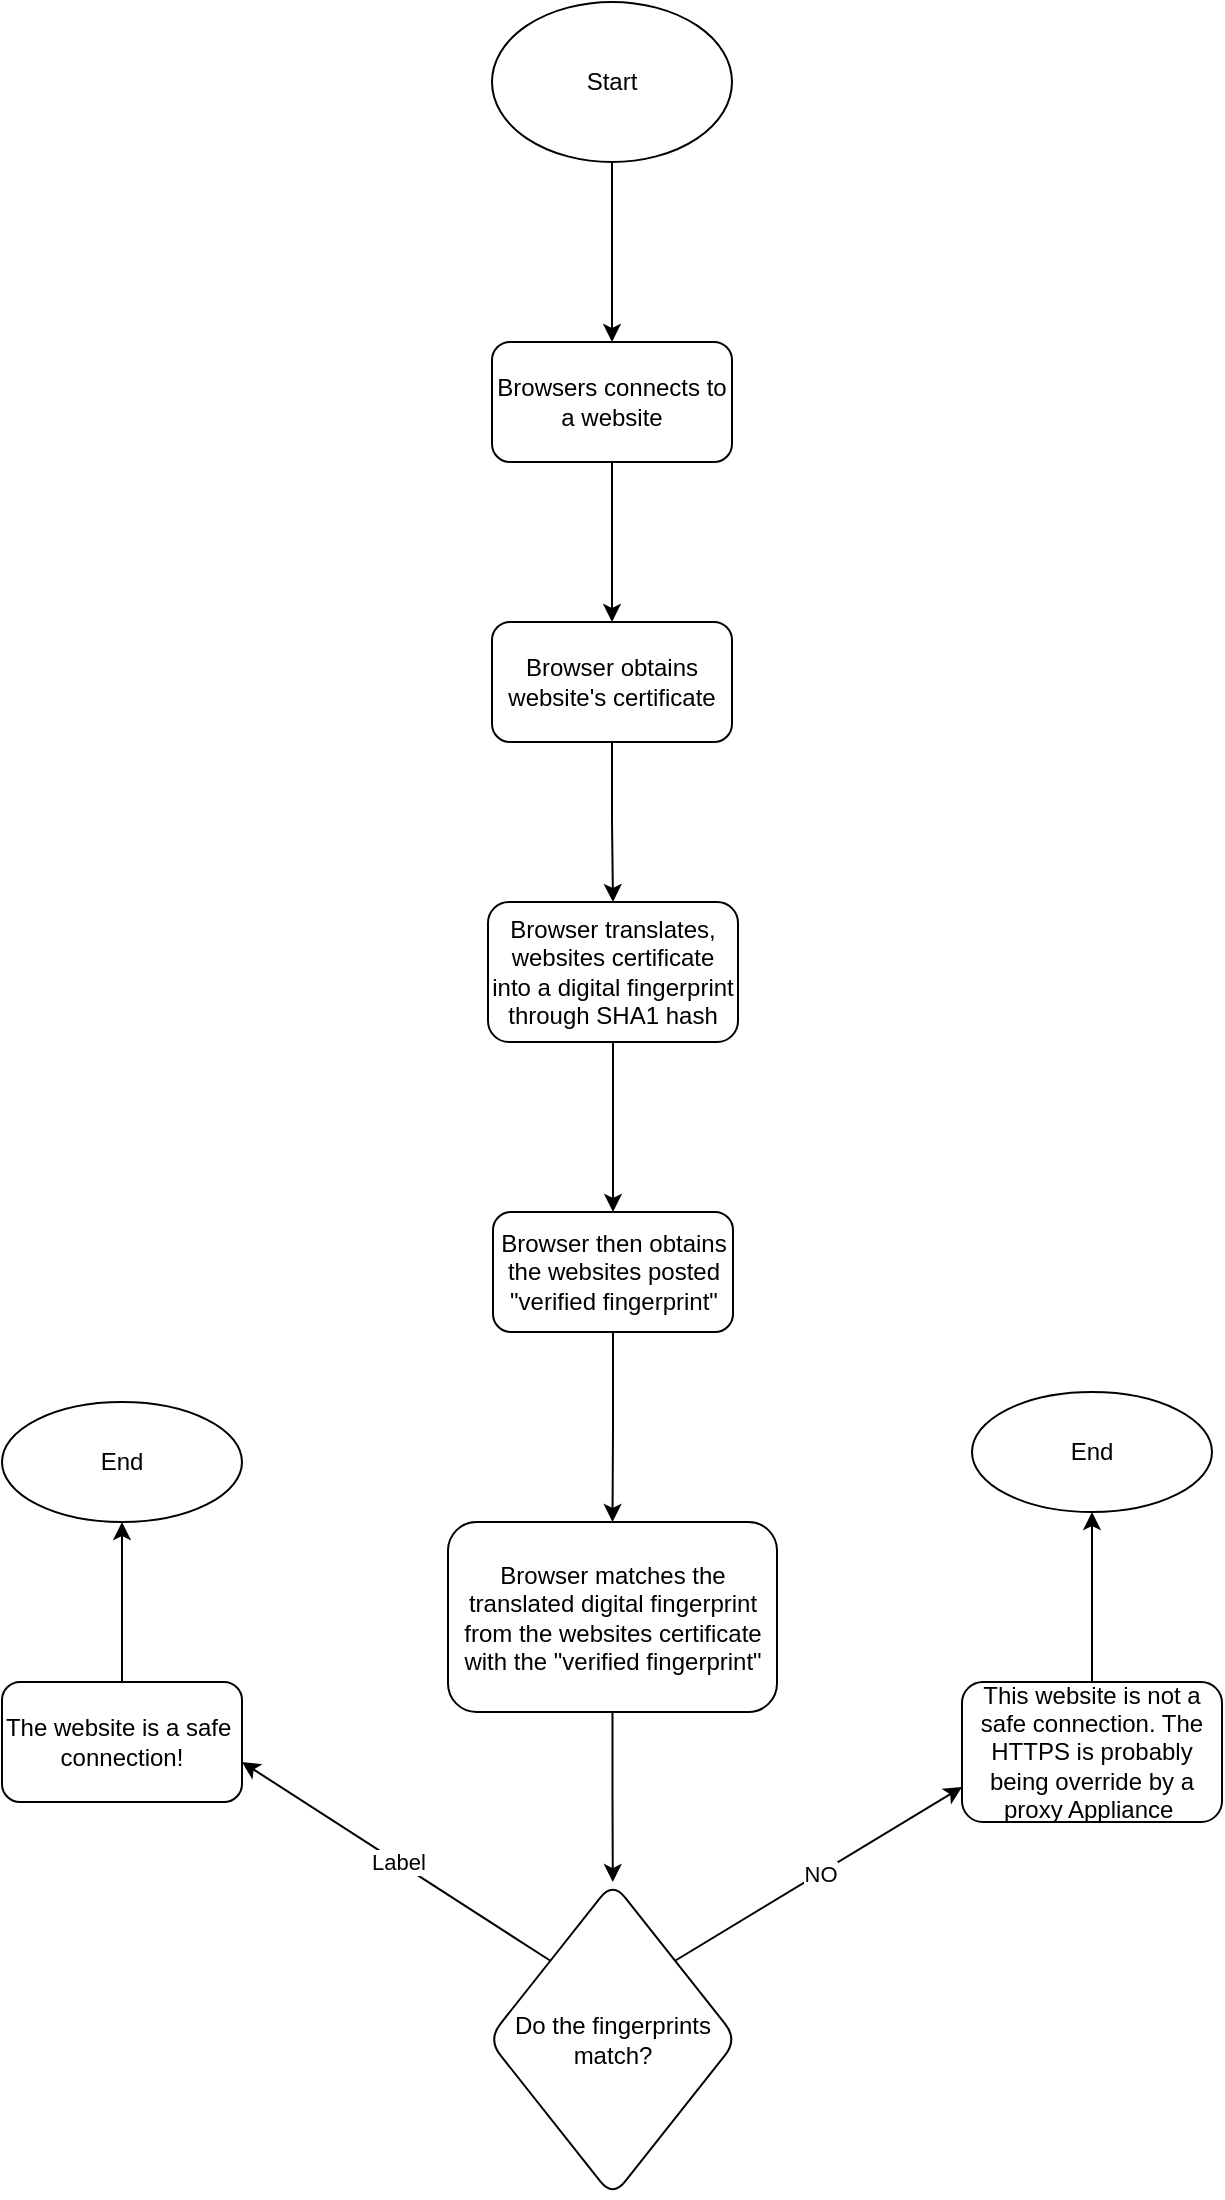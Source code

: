 <mxfile version="20.2.7" type="device"><diagram id="VfRRBhi5ytj_AH439bnk" name="Page-1"><mxGraphModel dx="1422" dy="786" grid="1" gridSize="10" guides="1" tooltips="1" connect="1" arrows="1" fold="1" page="1" pageScale="1" pageWidth="850" pageHeight="1100" math="0" shadow="0"><root><mxCell id="0"/><mxCell id="1" parent="0"/><mxCell id="X3KcvkvA9QPQc4VsUbdL-2" value="" style="edgeStyle=orthogonalEdgeStyle;rounded=0;orthogonalLoop=1;jettySize=auto;html=1;" edge="1" parent="1" source="RgmX27ttcDSK9LMS6fxt-1" target="X3KcvkvA9QPQc4VsUbdL-1"><mxGeometry relative="1" as="geometry"/></mxCell><mxCell id="RgmX27ttcDSK9LMS6fxt-1" value="Start" style="ellipse;whiteSpace=wrap;html=1;" parent="1" vertex="1"><mxGeometry x="365" y="40" width="120" height="80" as="geometry"/></mxCell><mxCell id="X3KcvkvA9QPQc4VsUbdL-4" value="" style="edgeStyle=orthogonalEdgeStyle;rounded=0;orthogonalLoop=1;jettySize=auto;html=1;" edge="1" parent="1" source="X3KcvkvA9QPQc4VsUbdL-1" target="X3KcvkvA9QPQc4VsUbdL-3"><mxGeometry relative="1" as="geometry"/></mxCell><mxCell id="X3KcvkvA9QPQc4VsUbdL-1" value="Browsers connects to a website" style="rounded=1;whiteSpace=wrap;html=1;" vertex="1" parent="1"><mxGeometry x="365" y="210" width="120" height="60" as="geometry"/></mxCell><mxCell id="X3KcvkvA9QPQc4VsUbdL-6" value="" style="edgeStyle=orthogonalEdgeStyle;rounded=0;orthogonalLoop=1;jettySize=auto;html=1;" edge="1" parent="1" source="X3KcvkvA9QPQc4VsUbdL-3" target="X3KcvkvA9QPQc4VsUbdL-5"><mxGeometry relative="1" as="geometry"/></mxCell><mxCell id="X3KcvkvA9QPQc4VsUbdL-3" value="Browser obtains website's certificate" style="rounded=1;whiteSpace=wrap;html=1;" vertex="1" parent="1"><mxGeometry x="365" y="350" width="120" height="60" as="geometry"/></mxCell><mxCell id="X3KcvkvA9QPQc4VsUbdL-8" value="" style="edgeStyle=orthogonalEdgeStyle;rounded=0;orthogonalLoop=1;jettySize=auto;html=1;" edge="1" parent="1" source="X3KcvkvA9QPQc4VsUbdL-5" target="X3KcvkvA9QPQc4VsUbdL-7"><mxGeometry relative="1" as="geometry"/></mxCell><mxCell id="X3KcvkvA9QPQc4VsUbdL-5" value="Browser translates, websites certificate into a digital fingerprint through SHA1 hash" style="rounded=1;whiteSpace=wrap;html=1;" vertex="1" parent="1"><mxGeometry x="363" y="490" width="125" height="70" as="geometry"/></mxCell><mxCell id="X3KcvkvA9QPQc4VsUbdL-10" value="" style="edgeStyle=orthogonalEdgeStyle;rounded=0;orthogonalLoop=1;jettySize=auto;html=1;" edge="1" parent="1" source="X3KcvkvA9QPQc4VsUbdL-7" target="X3KcvkvA9QPQc4VsUbdL-9"><mxGeometry relative="1" as="geometry"/></mxCell><mxCell id="X3KcvkvA9QPQc4VsUbdL-7" value="Browser then obtains the websites posted &quot;verified fingerprint&quot;" style="rounded=1;whiteSpace=wrap;html=1;" vertex="1" parent="1"><mxGeometry x="365.5" y="645" width="120" height="60" as="geometry"/></mxCell><mxCell id="X3KcvkvA9QPQc4VsUbdL-12" value="" style="edgeStyle=orthogonalEdgeStyle;rounded=0;orthogonalLoop=1;jettySize=auto;html=1;" edge="1" parent="1" source="X3KcvkvA9QPQc4VsUbdL-9" target="X3KcvkvA9QPQc4VsUbdL-11"><mxGeometry relative="1" as="geometry"/></mxCell><mxCell id="X3KcvkvA9QPQc4VsUbdL-9" value="Browser matches the translated digital fingerprint from the websites certificate with the &quot;verified fingerprint&quot;" style="whiteSpace=wrap;html=1;rounded=1;" vertex="1" parent="1"><mxGeometry x="343" y="800" width="164.5" height="95" as="geometry"/></mxCell><mxCell id="X3KcvkvA9QPQc4VsUbdL-11" value="Do the fingerprints match?" style="rhombus;whiteSpace=wrap;html=1;rounded=1;" vertex="1" parent="1"><mxGeometry x="363" y="980" width="124.75" height="157.5" as="geometry"/></mxCell><mxCell id="X3KcvkvA9QPQc4VsUbdL-13" value="" style="endArrow=classic;html=1;rounded=0;exitX=1;exitY=0;exitDx=0;exitDy=0;entryX=0;entryY=0.75;entryDx=0;entryDy=0;" edge="1" parent="1" source="X3KcvkvA9QPQc4VsUbdL-11" target="X3KcvkvA9QPQc4VsUbdL-15"><mxGeometry relative="1" as="geometry"><mxPoint x="370" y="840" as="sourcePoint"/><mxPoint x="600" y="920" as="targetPoint"/></mxGeometry></mxCell><mxCell id="X3KcvkvA9QPQc4VsUbdL-14" value="NO" style="edgeLabel;resizable=0;html=1;align=center;verticalAlign=middle;" connectable="0" vertex="1" parent="X3KcvkvA9QPQc4VsUbdL-13"><mxGeometry relative="1" as="geometry"/></mxCell><mxCell id="X3KcvkvA9QPQc4VsUbdL-24" value="" style="edgeStyle=orthogonalEdgeStyle;rounded=0;orthogonalLoop=1;jettySize=auto;html=1;" edge="1" parent="1" source="X3KcvkvA9QPQc4VsUbdL-15" target="X3KcvkvA9QPQc4VsUbdL-23"><mxGeometry relative="1" as="geometry"/></mxCell><mxCell id="X3KcvkvA9QPQc4VsUbdL-15" value="This website is not a safe connection. The HTTPS is probably being override by a proxy Appliance&amp;nbsp;" style="rounded=1;whiteSpace=wrap;html=1;" vertex="1" parent="1"><mxGeometry x="600" y="880" width="130" height="70" as="geometry"/></mxCell><mxCell id="X3KcvkvA9QPQc4VsUbdL-16" value="" style="endArrow=classic;html=1;rounded=0;exitX=0;exitY=0;exitDx=0;exitDy=0;" edge="1" parent="1" source="X3KcvkvA9QPQc4VsUbdL-11"><mxGeometry relative="1" as="geometry"><mxPoint x="290" y="950" as="sourcePoint"/><mxPoint x="240" y="920" as="targetPoint"/></mxGeometry></mxCell><mxCell id="X3KcvkvA9QPQc4VsUbdL-17" value="Label" style="edgeLabel;resizable=0;html=1;align=center;verticalAlign=middle;" connectable="0" vertex="1" parent="X3KcvkvA9QPQc4VsUbdL-16"><mxGeometry relative="1" as="geometry"/></mxCell><mxCell id="X3KcvkvA9QPQc4VsUbdL-22" value="" style="edgeStyle=orthogonalEdgeStyle;rounded=0;orthogonalLoop=1;jettySize=auto;html=1;" edge="1" parent="1" source="X3KcvkvA9QPQc4VsUbdL-18" target="X3KcvkvA9QPQc4VsUbdL-21"><mxGeometry relative="1" as="geometry"/></mxCell><mxCell id="X3KcvkvA9QPQc4VsUbdL-18" value="The website is a safe&amp;nbsp; connection!" style="rounded=1;whiteSpace=wrap;html=1;" vertex="1" parent="1"><mxGeometry x="120" y="880" width="120" height="60" as="geometry"/></mxCell><mxCell id="X3KcvkvA9QPQc4VsUbdL-21" value="End" style="ellipse;whiteSpace=wrap;html=1;rounded=1;" vertex="1" parent="1"><mxGeometry x="120" y="740" width="120" height="60" as="geometry"/></mxCell><mxCell id="X3KcvkvA9QPQc4VsUbdL-23" value="End" style="ellipse;whiteSpace=wrap;html=1;rounded=1;" vertex="1" parent="1"><mxGeometry x="605" y="735" width="120" height="60" as="geometry"/></mxCell></root></mxGraphModel></diagram></mxfile>